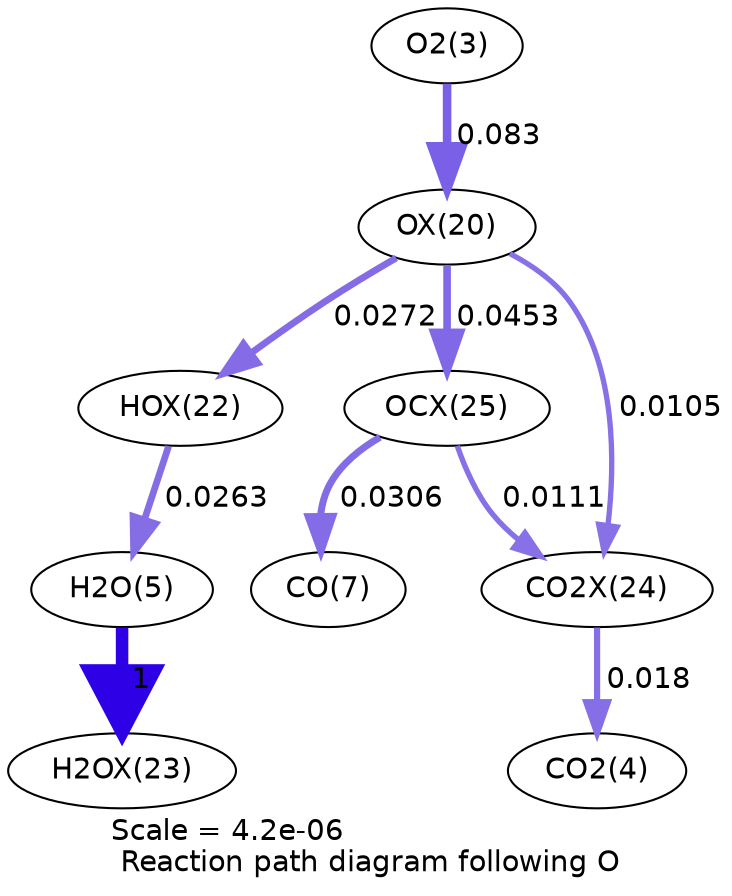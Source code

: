 digraph reaction_paths {
center=1;
s5 -> s23[fontname="Helvetica", penwidth=4.12, arrowsize=2.06, color="0.7, 0.583, 0.9"
, label=" 0.083"];
s23 -> s25[fontname="Helvetica", penwidth=3.28, arrowsize=1.64, color="0.7, 0.527, 0.9"
, label=" 0.0272"];
s23 -> s28[fontname="Helvetica", penwidth=3.66, arrowsize=1.83, color="0.7, 0.545, 0.9"
, label=" 0.0453"];
s23 -> s27[fontname="Helvetica", penwidth=2.56, arrowsize=1.28, color="0.7, 0.511, 0.9"
, label=" 0.0105"];
s25 -> s7[fontname="Helvetica", penwidth=3.25, arrowsize=1.63, color="0.7, 0.526, 0.9"
, label=" 0.0263"];
s7 -> s26[fontname="Helvetica", penwidth=6, arrowsize=3, color="0.7, 1.5, 0.9"
, label=" 1"];
s28 -> s9[fontname="Helvetica", penwidth=3.37, arrowsize=1.68, color="0.7, 0.531, 0.9"
, label=" 0.0306"];
s28 -> s27[fontname="Helvetica", penwidth=2.6, arrowsize=1.3, color="0.7, 0.511, 0.9"
, label=" 0.0111"];
s27 -> s6[fontname="Helvetica", penwidth=2.97, arrowsize=1.48, color="0.7, 0.518, 0.9"
, label=" 0.018"];
s5 [ fontname="Helvetica", label="O2(3)"];
s6 [ fontname="Helvetica", label="CO2(4)"];
s7 [ fontname="Helvetica", label="H2O(5)"];
s9 [ fontname="Helvetica", label="CO(7)"];
s23 [ fontname="Helvetica", label="OX(20)"];
s25 [ fontname="Helvetica", label="HOX(22)"];
s26 [ fontname="Helvetica", label="H2OX(23)"];
s27 [ fontname="Helvetica", label="CO2X(24)"];
s28 [ fontname="Helvetica", label="OCX(25)"];
 label = "Scale = 4.2e-06\l Reaction path diagram following O";
 fontname = "Helvetica";
}

